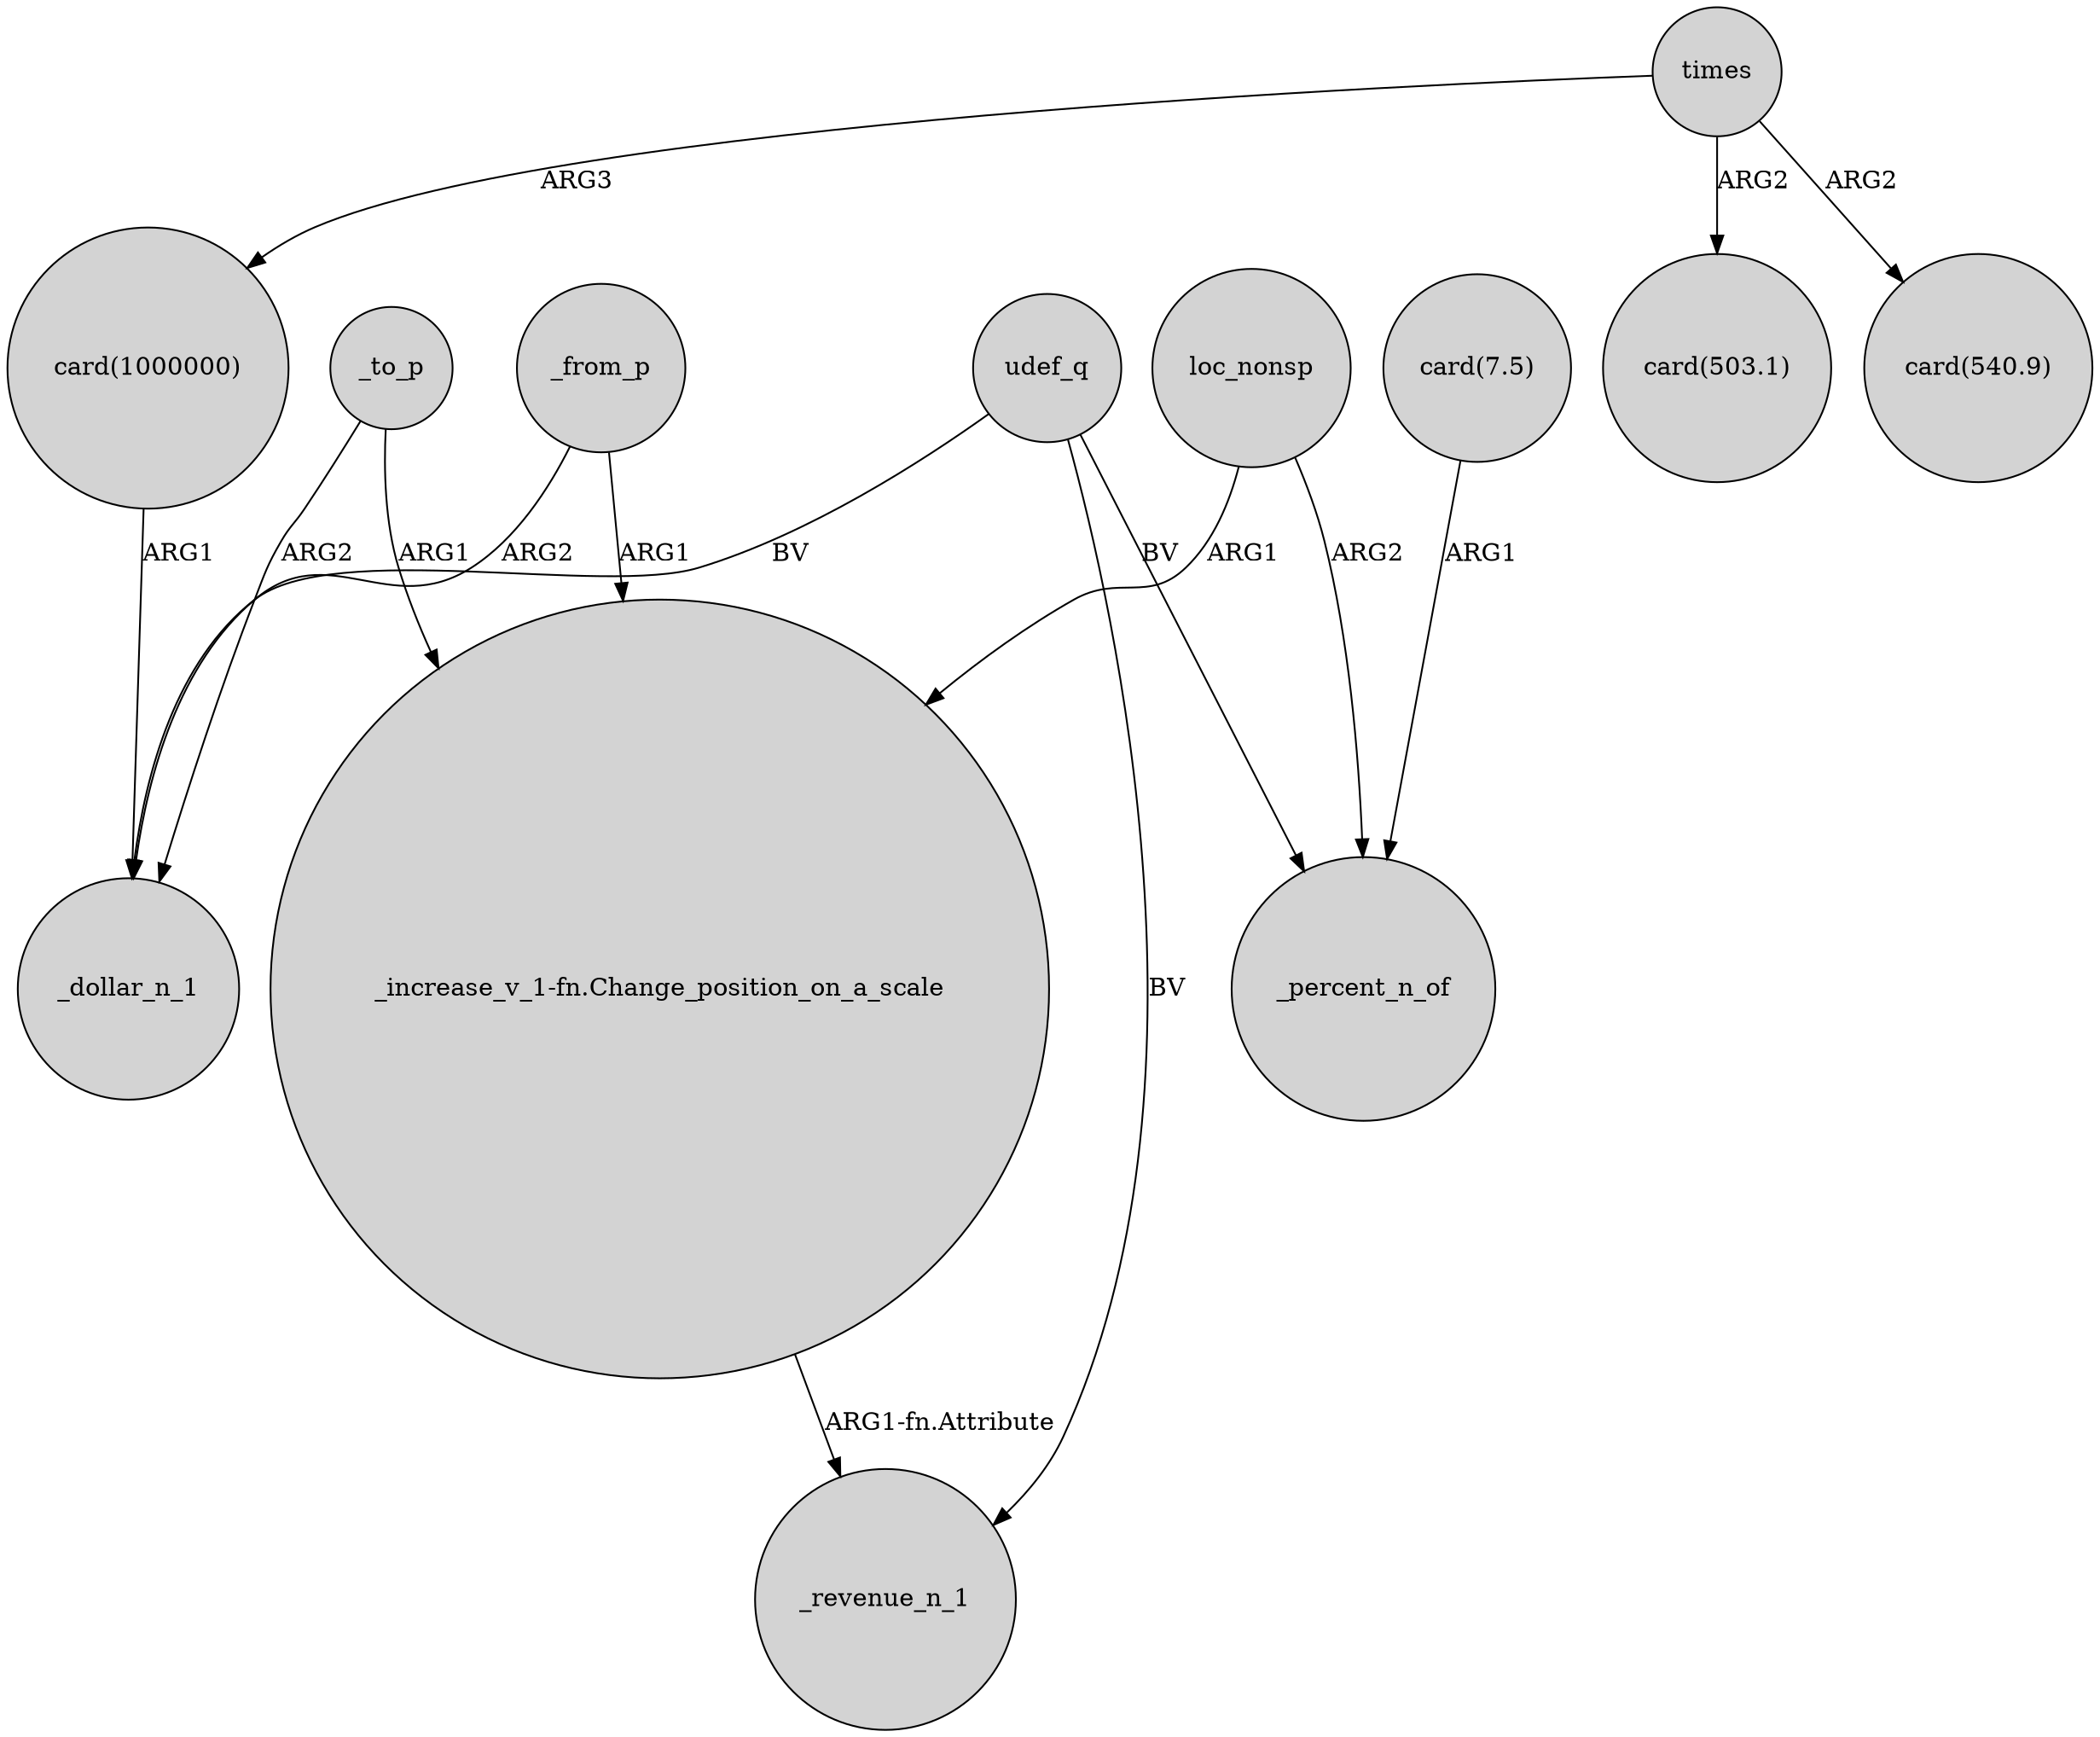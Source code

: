 digraph {
	node [shape=circle style=filled]
	times -> "card(1000000)" [label=ARG3]
	_to_p -> "_increase_v_1-fn.Change_position_on_a_scale" [label=ARG1]
	udef_q -> _percent_n_of [label=BV]
	times -> "card(503.1)" [label=ARG2]
	_to_p -> _dollar_n_1 [label=ARG2]
	"_increase_v_1-fn.Change_position_on_a_scale" -> _revenue_n_1 [label="ARG1-fn.Attribute"]
	_from_p -> "_increase_v_1-fn.Change_position_on_a_scale" [label=ARG1]
	udef_q -> _dollar_n_1 [label=BV]
	"card(1000000)" -> _dollar_n_1 [label=ARG1]
	udef_q -> _revenue_n_1 [label=BV]
	loc_nonsp -> "_increase_v_1-fn.Change_position_on_a_scale" [label=ARG1]
	times -> "card(540.9)" [label=ARG2]
	"card(7.5)" -> _percent_n_of [label=ARG1]
	_from_p -> _dollar_n_1 [label=ARG2]
	loc_nonsp -> _percent_n_of [label=ARG2]
}
